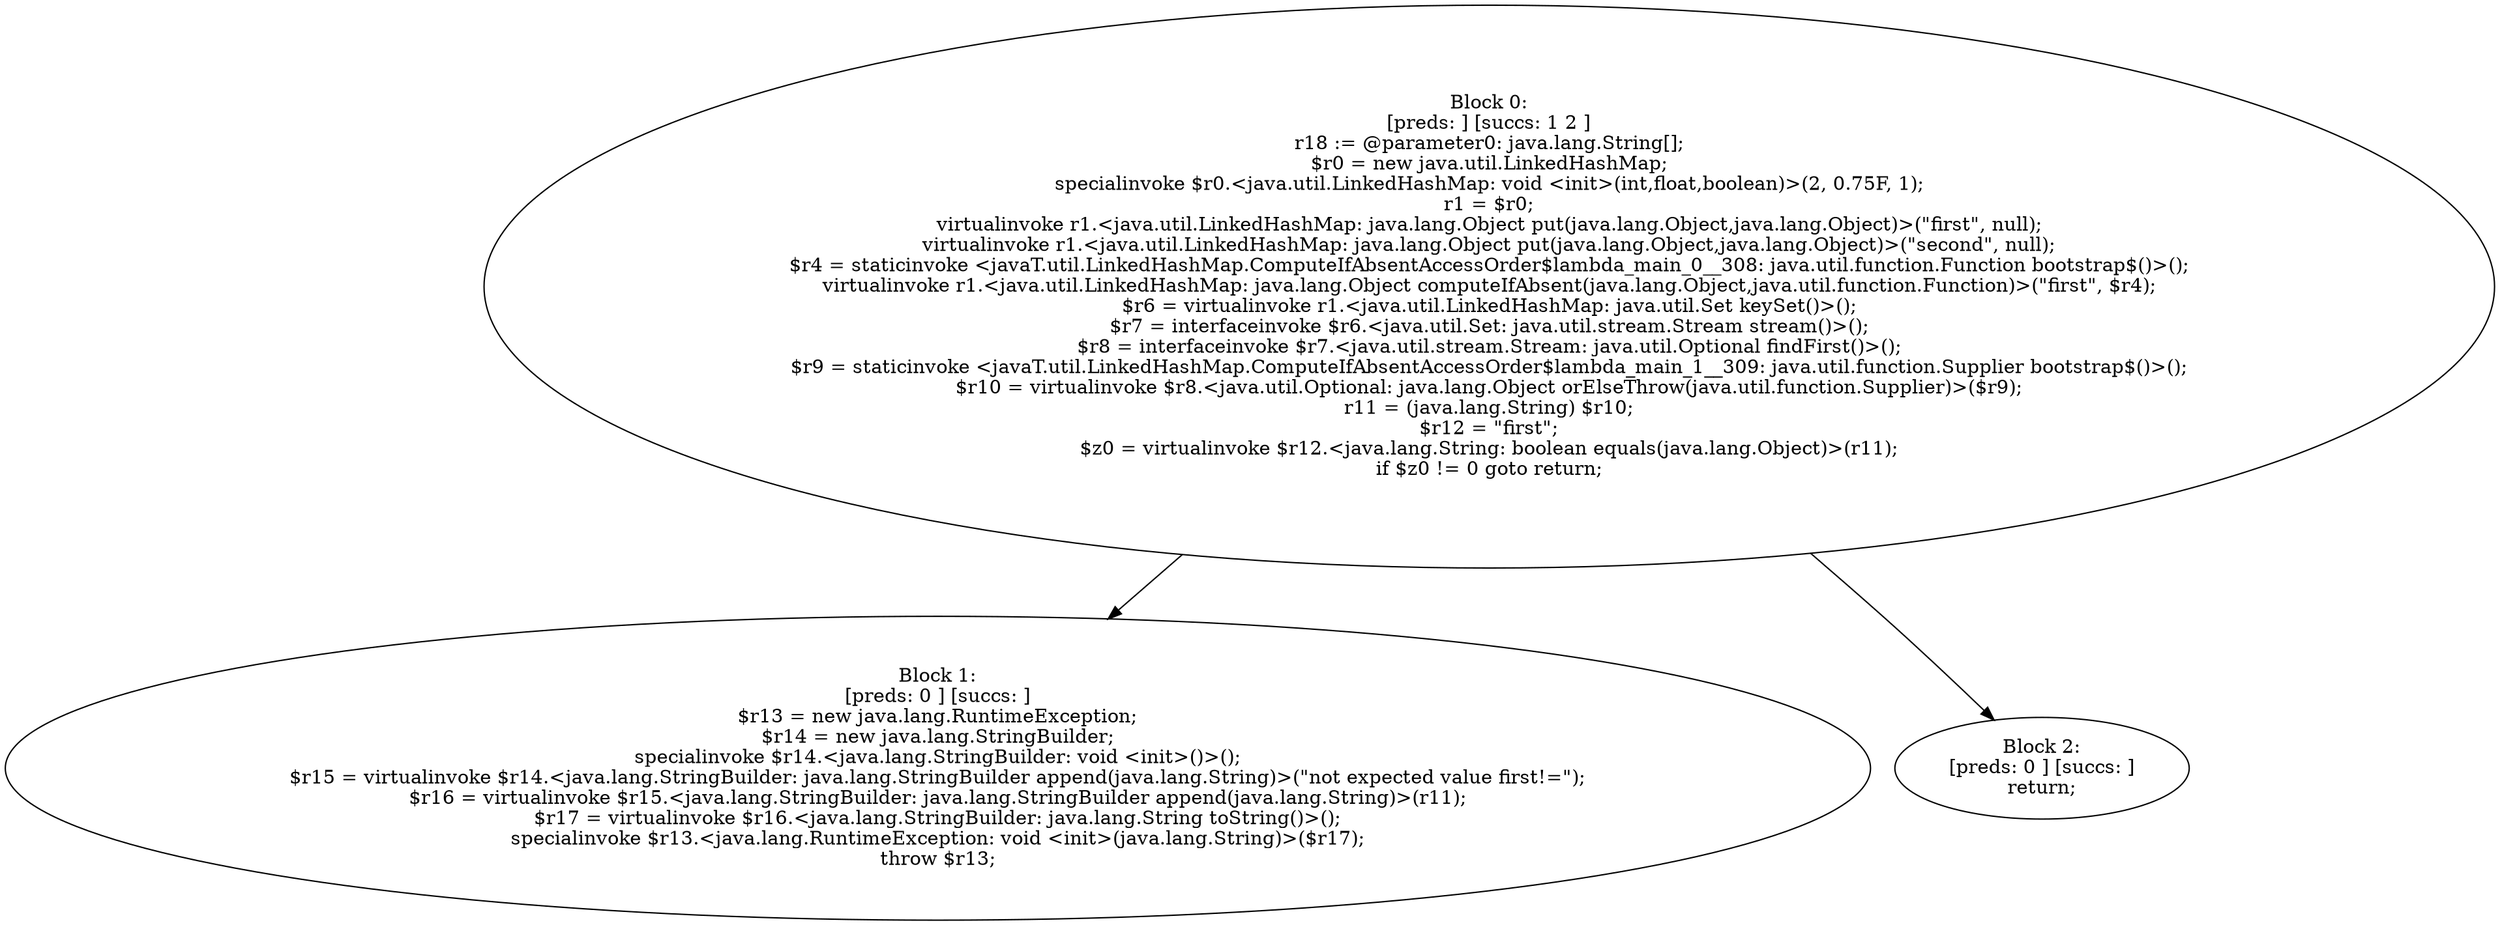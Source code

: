 digraph "unitGraph" {
    "Block 0:
[preds: ] [succs: 1 2 ]
r18 := @parameter0: java.lang.String[];
$r0 = new java.util.LinkedHashMap;
specialinvoke $r0.<java.util.LinkedHashMap: void <init>(int,float,boolean)>(2, 0.75F, 1);
r1 = $r0;
virtualinvoke r1.<java.util.LinkedHashMap: java.lang.Object put(java.lang.Object,java.lang.Object)>(\"first\", null);
virtualinvoke r1.<java.util.LinkedHashMap: java.lang.Object put(java.lang.Object,java.lang.Object)>(\"second\", null);
$r4 = staticinvoke <javaT.util.LinkedHashMap.ComputeIfAbsentAccessOrder$lambda_main_0__308: java.util.function.Function bootstrap$()>();
virtualinvoke r1.<java.util.LinkedHashMap: java.lang.Object computeIfAbsent(java.lang.Object,java.util.function.Function)>(\"first\", $r4);
$r6 = virtualinvoke r1.<java.util.LinkedHashMap: java.util.Set keySet()>();
$r7 = interfaceinvoke $r6.<java.util.Set: java.util.stream.Stream stream()>();
$r8 = interfaceinvoke $r7.<java.util.stream.Stream: java.util.Optional findFirst()>();
$r9 = staticinvoke <javaT.util.LinkedHashMap.ComputeIfAbsentAccessOrder$lambda_main_1__309: java.util.function.Supplier bootstrap$()>();
$r10 = virtualinvoke $r8.<java.util.Optional: java.lang.Object orElseThrow(java.util.function.Supplier)>($r9);
r11 = (java.lang.String) $r10;
$r12 = \"first\";
$z0 = virtualinvoke $r12.<java.lang.String: boolean equals(java.lang.Object)>(r11);
if $z0 != 0 goto return;
"
    "Block 1:
[preds: 0 ] [succs: ]
$r13 = new java.lang.RuntimeException;
$r14 = new java.lang.StringBuilder;
specialinvoke $r14.<java.lang.StringBuilder: void <init>()>();
$r15 = virtualinvoke $r14.<java.lang.StringBuilder: java.lang.StringBuilder append(java.lang.String)>(\"not expected value first!=\");
$r16 = virtualinvoke $r15.<java.lang.StringBuilder: java.lang.StringBuilder append(java.lang.String)>(r11);
$r17 = virtualinvoke $r16.<java.lang.StringBuilder: java.lang.String toString()>();
specialinvoke $r13.<java.lang.RuntimeException: void <init>(java.lang.String)>($r17);
throw $r13;
"
    "Block 2:
[preds: 0 ] [succs: ]
return;
"
    "Block 0:
[preds: ] [succs: 1 2 ]
r18 := @parameter0: java.lang.String[];
$r0 = new java.util.LinkedHashMap;
specialinvoke $r0.<java.util.LinkedHashMap: void <init>(int,float,boolean)>(2, 0.75F, 1);
r1 = $r0;
virtualinvoke r1.<java.util.LinkedHashMap: java.lang.Object put(java.lang.Object,java.lang.Object)>(\"first\", null);
virtualinvoke r1.<java.util.LinkedHashMap: java.lang.Object put(java.lang.Object,java.lang.Object)>(\"second\", null);
$r4 = staticinvoke <javaT.util.LinkedHashMap.ComputeIfAbsentAccessOrder$lambda_main_0__308: java.util.function.Function bootstrap$()>();
virtualinvoke r1.<java.util.LinkedHashMap: java.lang.Object computeIfAbsent(java.lang.Object,java.util.function.Function)>(\"first\", $r4);
$r6 = virtualinvoke r1.<java.util.LinkedHashMap: java.util.Set keySet()>();
$r7 = interfaceinvoke $r6.<java.util.Set: java.util.stream.Stream stream()>();
$r8 = interfaceinvoke $r7.<java.util.stream.Stream: java.util.Optional findFirst()>();
$r9 = staticinvoke <javaT.util.LinkedHashMap.ComputeIfAbsentAccessOrder$lambda_main_1__309: java.util.function.Supplier bootstrap$()>();
$r10 = virtualinvoke $r8.<java.util.Optional: java.lang.Object orElseThrow(java.util.function.Supplier)>($r9);
r11 = (java.lang.String) $r10;
$r12 = \"first\";
$z0 = virtualinvoke $r12.<java.lang.String: boolean equals(java.lang.Object)>(r11);
if $z0 != 0 goto return;
"->"Block 1:
[preds: 0 ] [succs: ]
$r13 = new java.lang.RuntimeException;
$r14 = new java.lang.StringBuilder;
specialinvoke $r14.<java.lang.StringBuilder: void <init>()>();
$r15 = virtualinvoke $r14.<java.lang.StringBuilder: java.lang.StringBuilder append(java.lang.String)>(\"not expected value first!=\");
$r16 = virtualinvoke $r15.<java.lang.StringBuilder: java.lang.StringBuilder append(java.lang.String)>(r11);
$r17 = virtualinvoke $r16.<java.lang.StringBuilder: java.lang.String toString()>();
specialinvoke $r13.<java.lang.RuntimeException: void <init>(java.lang.String)>($r17);
throw $r13;
";
    "Block 0:
[preds: ] [succs: 1 2 ]
r18 := @parameter0: java.lang.String[];
$r0 = new java.util.LinkedHashMap;
specialinvoke $r0.<java.util.LinkedHashMap: void <init>(int,float,boolean)>(2, 0.75F, 1);
r1 = $r0;
virtualinvoke r1.<java.util.LinkedHashMap: java.lang.Object put(java.lang.Object,java.lang.Object)>(\"first\", null);
virtualinvoke r1.<java.util.LinkedHashMap: java.lang.Object put(java.lang.Object,java.lang.Object)>(\"second\", null);
$r4 = staticinvoke <javaT.util.LinkedHashMap.ComputeIfAbsentAccessOrder$lambda_main_0__308: java.util.function.Function bootstrap$()>();
virtualinvoke r1.<java.util.LinkedHashMap: java.lang.Object computeIfAbsent(java.lang.Object,java.util.function.Function)>(\"first\", $r4);
$r6 = virtualinvoke r1.<java.util.LinkedHashMap: java.util.Set keySet()>();
$r7 = interfaceinvoke $r6.<java.util.Set: java.util.stream.Stream stream()>();
$r8 = interfaceinvoke $r7.<java.util.stream.Stream: java.util.Optional findFirst()>();
$r9 = staticinvoke <javaT.util.LinkedHashMap.ComputeIfAbsentAccessOrder$lambda_main_1__309: java.util.function.Supplier bootstrap$()>();
$r10 = virtualinvoke $r8.<java.util.Optional: java.lang.Object orElseThrow(java.util.function.Supplier)>($r9);
r11 = (java.lang.String) $r10;
$r12 = \"first\";
$z0 = virtualinvoke $r12.<java.lang.String: boolean equals(java.lang.Object)>(r11);
if $z0 != 0 goto return;
"->"Block 2:
[preds: 0 ] [succs: ]
return;
";
}

